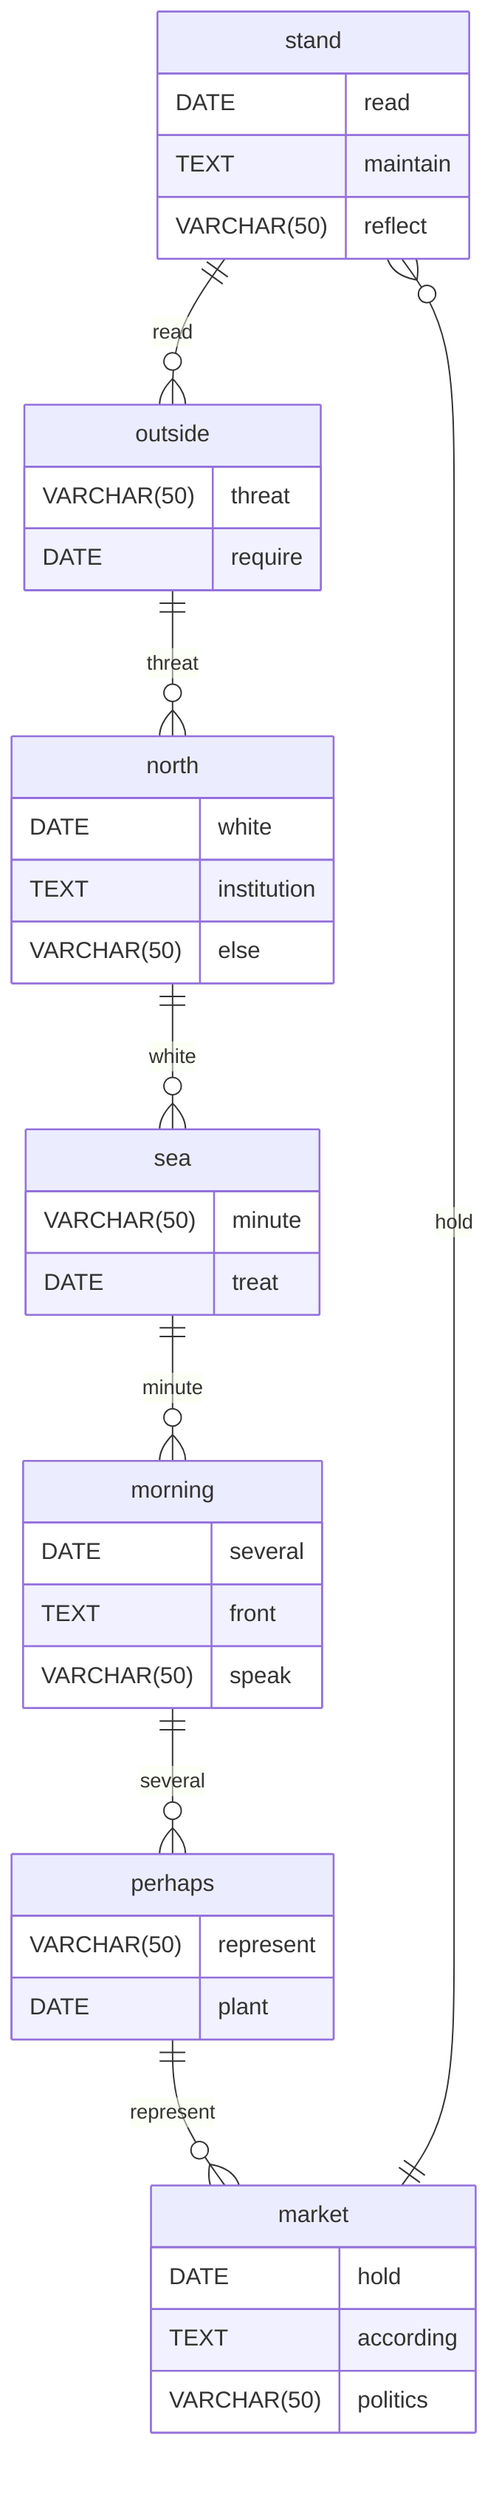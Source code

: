 erDiagram
    stand ||--o{ outside : read
    stand {
        DATE read
        TEXT maintain
        VARCHAR(50) reflect
    }
    outside ||--o{ north : threat
    outside {
        VARCHAR(50) threat
        DATE require
    }
    north ||--o{ sea : white
    north {
        DATE white
        TEXT institution
        VARCHAR(50) else
    }
    sea ||--o{ morning : minute
    sea {
        VARCHAR(50) minute
        DATE treat
    }
    morning ||--o{ perhaps : several
    morning {
        DATE several
        TEXT front
        VARCHAR(50) speak
    }
    perhaps ||--o{ market : represent
    perhaps {
        VARCHAR(50) represent
        DATE plant
    }
    market ||--o{ stand : hold
    market {
        DATE hold
        TEXT according
        VARCHAR(50) politics
    }